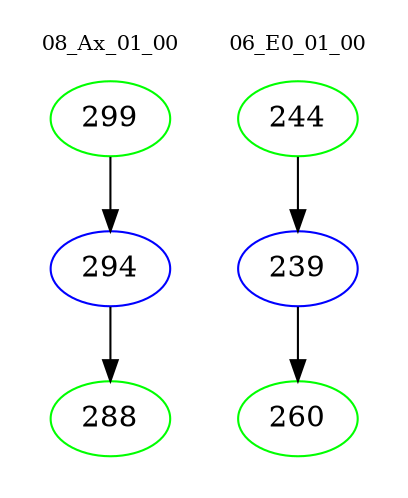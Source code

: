 digraph{
subgraph cluster_0 {
color = white
label = "08_Ax_01_00";
fontsize=10;
T0_299 [label="299", color="green"]
T0_299 -> T0_294 [color="black"]
T0_294 [label="294", color="blue"]
T0_294 -> T0_288 [color="black"]
T0_288 [label="288", color="green"]
}
subgraph cluster_1 {
color = white
label = "06_E0_01_00";
fontsize=10;
T1_244 [label="244", color="green"]
T1_244 -> T1_239 [color="black"]
T1_239 [label="239", color="blue"]
T1_239 -> T1_260 [color="black"]
T1_260 [label="260", color="green"]
}
}
